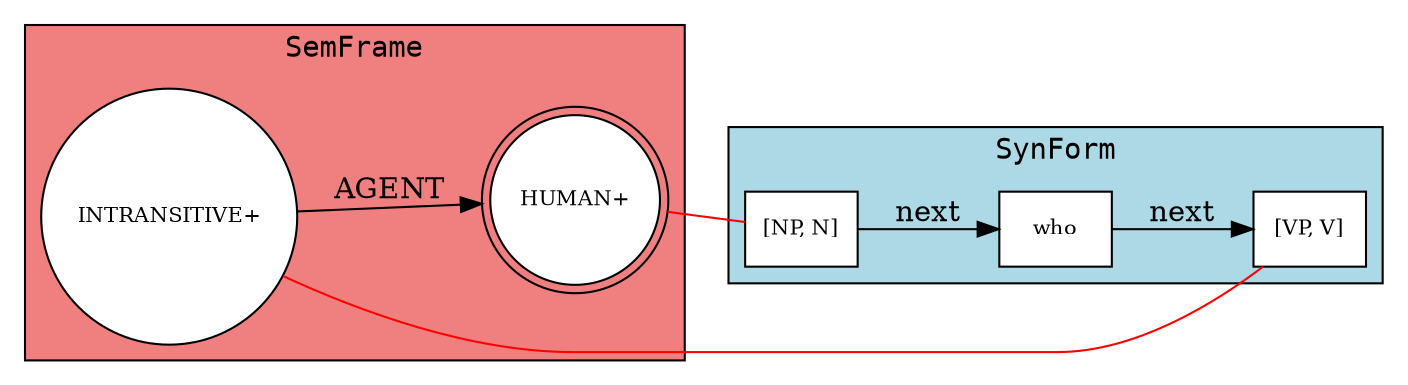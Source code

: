 digraph G {
rankdir=LR;
fontname=consolas;
subgraph cluster_SemFrame {
bgcolor=lightcoral;
label=SemFrame;
SUBJ [style=filled, fontsize=10, fillcolor=white, color=black, shape=doublecircle, label="HUMAN+"];
ACTION [style=filled, fontsize=10, fillcolor=white, color=black, shape=circle, label="INTRANSITIVE+"];
ACTION -> SUBJ  [label=AGENT];
}

subgraph cluster_SynForm {
bgcolor=lightblue;
label=SynForm;
S1 [shape=box, fontsize=10, style=filled, fillcolor=white, label="[NP, N]"];
S2 [shape=box, fontsize=10, style=filled, fillcolor=white, label=who];
S1 -> S2  [label=next];
S3 [shape=box, fontsize=10, style=filled, fillcolor=white, label="[VP, V]"];
S2 -> S3  [label=next];
}

ACTION -> S3  [color=red, dir=none, penwidth=1];
SUBJ -> S1  [color=red, dir=none, penwidth=1];
}
